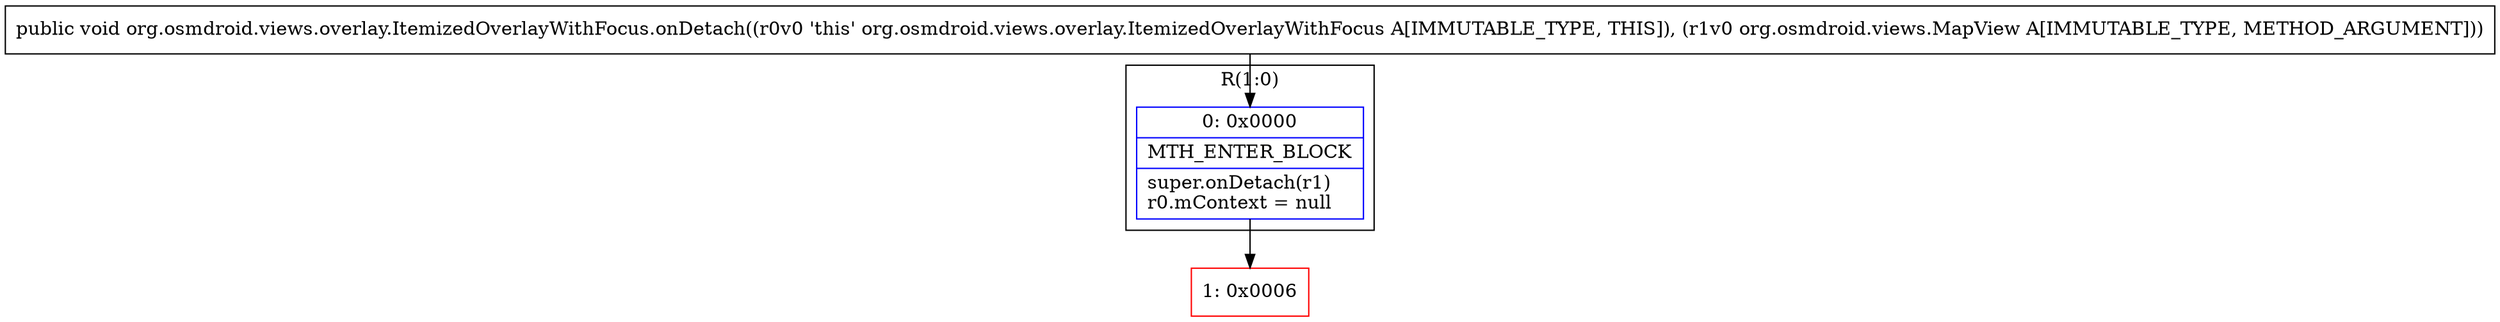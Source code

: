 digraph "CFG fororg.osmdroid.views.overlay.ItemizedOverlayWithFocus.onDetach(Lorg\/osmdroid\/views\/MapView;)V" {
subgraph cluster_Region_221893739 {
label = "R(1:0)";
node [shape=record,color=blue];
Node_0 [shape=record,label="{0\:\ 0x0000|MTH_ENTER_BLOCK\l|super.onDetach(r1)\lr0.mContext = null\l}"];
}
Node_1 [shape=record,color=red,label="{1\:\ 0x0006}"];
MethodNode[shape=record,label="{public void org.osmdroid.views.overlay.ItemizedOverlayWithFocus.onDetach((r0v0 'this' org.osmdroid.views.overlay.ItemizedOverlayWithFocus A[IMMUTABLE_TYPE, THIS]), (r1v0 org.osmdroid.views.MapView A[IMMUTABLE_TYPE, METHOD_ARGUMENT])) }"];
MethodNode -> Node_0;
Node_0 -> Node_1;
}

